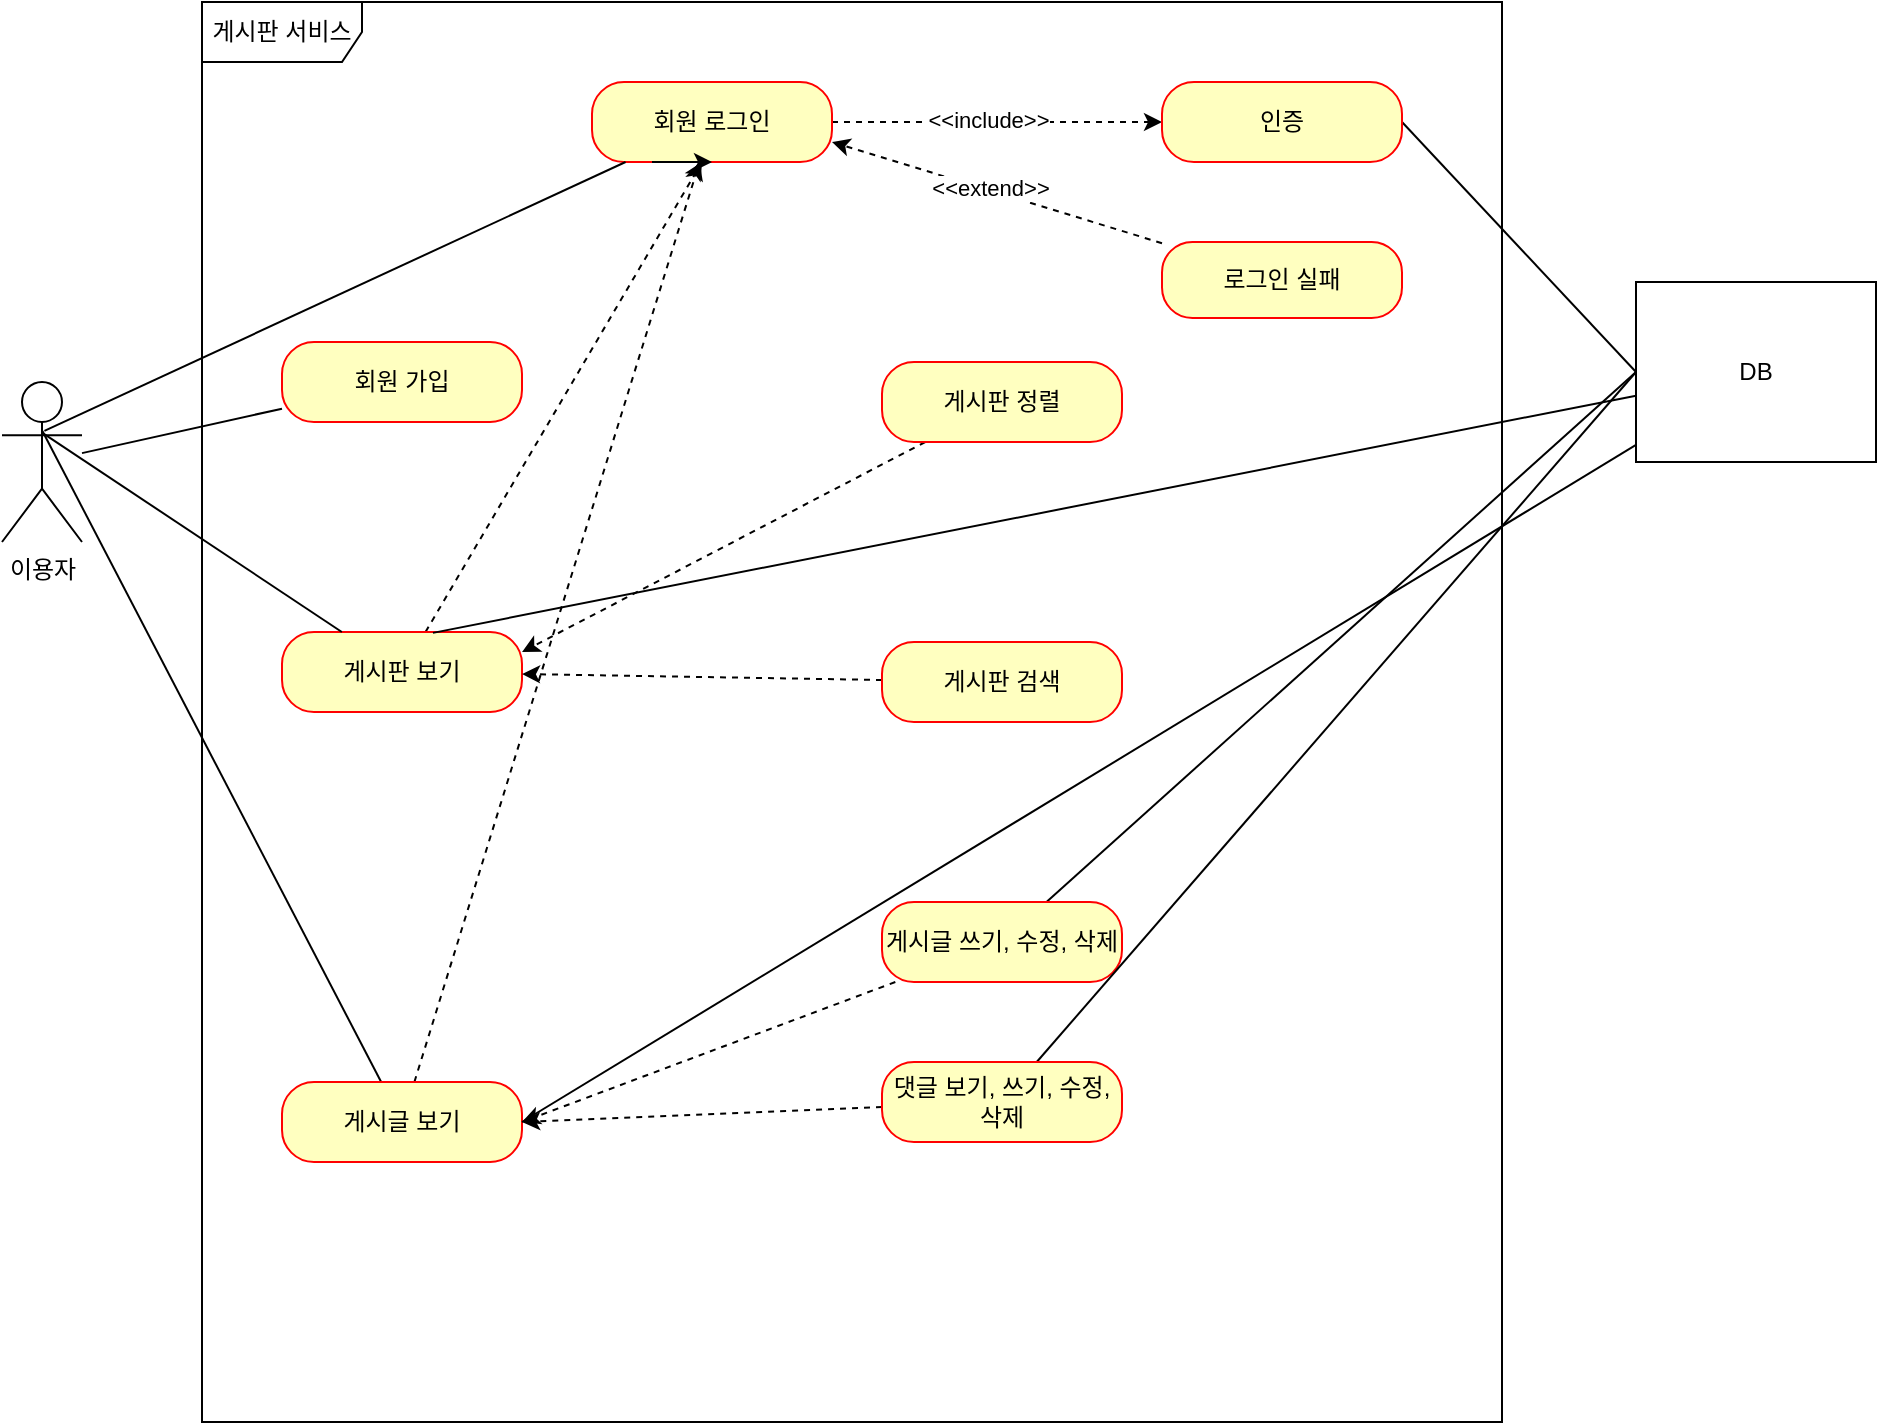 <mxfile version="21.8.0" type="github">
  <diagram name="페이지-1" id="Gm5ZMtCpNTPyibBY-xQk">
    <mxGraphModel dx="1841" dy="1036" grid="1" gridSize="10" guides="1" tooltips="1" connect="1" arrows="1" fold="1" page="1" pageScale="1" pageWidth="827" pageHeight="1169" math="0" shadow="0">
      <root>
        <mxCell id="0" />
        <mxCell id="1" parent="0" />
        <mxCell id="wt94SHeyuZAHFJZUm_wI-1" value="이용자" style="shape=umlActor;verticalLabelPosition=bottom;verticalAlign=top;html=1;" vertex="1" parent="1">
          <mxGeometry x="10" y="420" width="40" height="80" as="geometry" />
        </mxCell>
        <mxCell id="wt94SHeyuZAHFJZUm_wI-8" value="게시판 서비스" style="shape=umlFrame;whiteSpace=wrap;html=1;pointerEvents=0;width=80;height=30;" vertex="1" parent="1">
          <mxGeometry x="110" y="230" width="650" height="710" as="geometry" />
        </mxCell>
        <mxCell id="wt94SHeyuZAHFJZUm_wI-20" style="rounded=0;orthogonalLoop=1;jettySize=auto;html=1;endArrow=none;endFill=0;" edge="1" parent="1" source="wt94SHeyuZAHFJZUm_wI-9" target="wt94SHeyuZAHFJZUm_wI-1">
          <mxGeometry relative="1" as="geometry" />
        </mxCell>
        <mxCell id="wt94SHeyuZAHFJZUm_wI-9" value="회원 가입" style="rounded=1;whiteSpace=wrap;html=1;arcSize=40;fontColor=#000000;fillColor=#ffffc0;strokeColor=#ff0000;" vertex="1" parent="1">
          <mxGeometry x="150" y="400" width="120" height="40" as="geometry" />
        </mxCell>
        <mxCell id="wt94SHeyuZAHFJZUm_wI-32" style="rounded=0;orthogonalLoop=1;jettySize=auto;html=1;dashed=1;" edge="1" parent="1" source="wt94SHeyuZAHFJZUm_wI-11">
          <mxGeometry relative="1" as="geometry">
            <mxPoint x="360" y="310" as="targetPoint" />
          </mxGeometry>
        </mxCell>
        <mxCell id="wt94SHeyuZAHFJZUm_wI-11" value="게시판 보기" style="rounded=1;whiteSpace=wrap;html=1;arcSize=40;fontColor=#000000;fillColor=#ffffc0;strokeColor=#ff0000;" vertex="1" parent="1">
          <mxGeometry x="150" y="545" width="120" height="40" as="geometry" />
        </mxCell>
        <mxCell id="wt94SHeyuZAHFJZUm_wI-23" style="rounded=0;orthogonalLoop=1;jettySize=auto;html=1;endArrow=none;endFill=0;entryX=0.505;entryY=0.306;entryDx=0;entryDy=0;entryPerimeter=0;" edge="1" parent="1" source="wt94SHeyuZAHFJZUm_wI-12" target="wt94SHeyuZAHFJZUm_wI-1">
          <mxGeometry relative="1" as="geometry">
            <mxPoint x="60" y="490" as="targetPoint" />
          </mxGeometry>
        </mxCell>
        <mxCell id="wt94SHeyuZAHFJZUm_wI-33" style="rounded=0;orthogonalLoop=1;jettySize=auto;html=1;dashed=1;" edge="1" parent="1" source="wt94SHeyuZAHFJZUm_wI-12" target="wt94SHeyuZAHFJZUm_wI-13">
          <mxGeometry relative="1" as="geometry" />
        </mxCell>
        <mxCell id="wt94SHeyuZAHFJZUm_wI-12" value="게시글 보기" style="rounded=1;whiteSpace=wrap;html=1;arcSize=40;fontColor=#000000;fillColor=#ffffc0;strokeColor=#ff0000;" vertex="1" parent="1">
          <mxGeometry x="150" y="770" width="120" height="40" as="geometry" />
        </mxCell>
        <mxCell id="wt94SHeyuZAHFJZUm_wI-27" style="rounded=0;orthogonalLoop=1;jettySize=auto;html=1;endArrow=classic;endFill=1;dashed=1;" edge="1" parent="1" source="wt94SHeyuZAHFJZUm_wI-13" target="wt94SHeyuZAHFJZUm_wI-14">
          <mxGeometry relative="1" as="geometry" />
        </mxCell>
        <mxCell id="wt94SHeyuZAHFJZUm_wI-28" value="&amp;lt;&amp;lt;include&amp;gt;&amp;gt;" style="edgeLabel;html=1;align=center;verticalAlign=middle;resizable=0;points=[];" vertex="1" connectable="0" parent="wt94SHeyuZAHFJZUm_wI-27">
          <mxGeometry x="-0.052" y="1" relative="1" as="geometry">
            <mxPoint as="offset" />
          </mxGeometry>
        </mxCell>
        <mxCell id="wt94SHeyuZAHFJZUm_wI-13" value="회원 로그인" style="rounded=1;whiteSpace=wrap;html=1;arcSize=40;fontColor=#000000;fillColor=#ffffc0;strokeColor=#ff0000;" vertex="1" parent="1">
          <mxGeometry x="305" y="270" width="120" height="40" as="geometry" />
        </mxCell>
        <mxCell id="wt94SHeyuZAHFJZUm_wI-42" style="rounded=0;orthogonalLoop=1;jettySize=auto;html=1;entryX=0;entryY=0.5;entryDx=0;entryDy=0;endArrow=none;endFill=0;exitX=1;exitY=0.5;exitDx=0;exitDy=0;" edge="1" parent="1" source="wt94SHeyuZAHFJZUm_wI-14" target="wt94SHeyuZAHFJZUm_wI-40">
          <mxGeometry relative="1" as="geometry" />
        </mxCell>
        <mxCell id="wt94SHeyuZAHFJZUm_wI-14" value="인증" style="rounded=1;whiteSpace=wrap;html=1;arcSize=40;fontColor=#000000;fillColor=#ffffc0;strokeColor=#ff0000;" vertex="1" parent="1">
          <mxGeometry x="590" y="270" width="120" height="40" as="geometry" />
        </mxCell>
        <mxCell id="wt94SHeyuZAHFJZUm_wI-29" style="rounded=0;orthogonalLoop=1;jettySize=auto;html=1;strokeColor=none;" edge="1" parent="1" source="wt94SHeyuZAHFJZUm_wI-15" target="wt94SHeyuZAHFJZUm_wI-13">
          <mxGeometry relative="1" as="geometry" />
        </mxCell>
        <mxCell id="wt94SHeyuZAHFJZUm_wI-30" style="rounded=0;orthogonalLoop=1;jettySize=auto;html=1;entryX=1;entryY=0.75;entryDx=0;entryDy=0;dashed=1;" edge="1" parent="1" source="wt94SHeyuZAHFJZUm_wI-15" target="wt94SHeyuZAHFJZUm_wI-13">
          <mxGeometry relative="1" as="geometry" />
        </mxCell>
        <mxCell id="wt94SHeyuZAHFJZUm_wI-31" value="&amp;lt;&amp;lt;extend&amp;gt;&amp;gt;" style="edgeLabel;html=1;align=center;verticalAlign=middle;resizable=0;points=[];" vertex="1" connectable="0" parent="wt94SHeyuZAHFJZUm_wI-30">
          <mxGeometry x="0.047" y="-1" relative="1" as="geometry">
            <mxPoint as="offset" />
          </mxGeometry>
        </mxCell>
        <mxCell id="wt94SHeyuZAHFJZUm_wI-15" value="로그인 실패" style="rounded=1;whiteSpace=wrap;html=1;arcSize=40;fontColor=#000000;fillColor=#ffffc0;strokeColor=#ff0000;" vertex="1" parent="1">
          <mxGeometry x="590" y="350" width="120" height="38" as="geometry" />
        </mxCell>
        <mxCell id="wt94SHeyuZAHFJZUm_wI-36" style="rounded=0;orthogonalLoop=1;jettySize=auto;html=1;dashed=1;" edge="1" parent="1" source="wt94SHeyuZAHFJZUm_wI-16">
          <mxGeometry relative="1" as="geometry">
            <mxPoint x="270" y="555" as="targetPoint" />
          </mxGeometry>
        </mxCell>
        <mxCell id="wt94SHeyuZAHFJZUm_wI-16" value="게시판 정렬" style="rounded=1;whiteSpace=wrap;html=1;arcSize=40;fontColor=#000000;fillColor=#ffffc0;strokeColor=#ff0000;" vertex="1" parent="1">
          <mxGeometry x="450" y="410" width="120" height="40" as="geometry" />
        </mxCell>
        <mxCell id="wt94SHeyuZAHFJZUm_wI-37" style="rounded=0;orthogonalLoop=1;jettySize=auto;html=1;dashed=1;" edge="1" parent="1" source="wt94SHeyuZAHFJZUm_wI-17" target="wt94SHeyuZAHFJZUm_wI-11">
          <mxGeometry relative="1" as="geometry" />
        </mxCell>
        <mxCell id="wt94SHeyuZAHFJZUm_wI-17" value="게시판 검색" style="rounded=1;whiteSpace=wrap;html=1;arcSize=40;fontColor=#000000;fillColor=#ffffc0;strokeColor=#ff0000;" vertex="1" parent="1">
          <mxGeometry x="450" y="550" width="120" height="40" as="geometry" />
        </mxCell>
        <mxCell id="wt94SHeyuZAHFJZUm_wI-38" style="rounded=0;orthogonalLoop=1;jettySize=auto;html=1;entryX=1;entryY=0.5;entryDx=0;entryDy=0;dashed=1;" edge="1" parent="1" source="wt94SHeyuZAHFJZUm_wI-18" target="wt94SHeyuZAHFJZUm_wI-12">
          <mxGeometry relative="1" as="geometry" />
        </mxCell>
        <mxCell id="wt94SHeyuZAHFJZUm_wI-45" style="rounded=0;orthogonalLoop=1;jettySize=auto;html=1;entryX=0;entryY=0.5;entryDx=0;entryDy=0;endArrow=none;endFill=0;" edge="1" parent="1" source="wt94SHeyuZAHFJZUm_wI-18" target="wt94SHeyuZAHFJZUm_wI-40">
          <mxGeometry relative="1" as="geometry" />
        </mxCell>
        <mxCell id="wt94SHeyuZAHFJZUm_wI-18" value="게시글 쓰기, 수정, 삭제" style="rounded=1;whiteSpace=wrap;html=1;arcSize=40;fontColor=#000000;fillColor=#ffffc0;strokeColor=#ff0000;" vertex="1" parent="1">
          <mxGeometry x="450" y="680" width="120" height="40" as="geometry" />
        </mxCell>
        <mxCell id="wt94SHeyuZAHFJZUm_wI-39" style="rounded=0;orthogonalLoop=1;jettySize=auto;html=1;entryX=1;entryY=0.5;entryDx=0;entryDy=0;dashed=1;" edge="1" parent="1" source="wt94SHeyuZAHFJZUm_wI-19" target="wt94SHeyuZAHFJZUm_wI-12">
          <mxGeometry relative="1" as="geometry" />
        </mxCell>
        <mxCell id="wt94SHeyuZAHFJZUm_wI-46" style="rounded=0;orthogonalLoop=1;jettySize=auto;html=1;entryX=0;entryY=0.5;entryDx=0;entryDy=0;endArrow=none;endFill=0;" edge="1" parent="1" source="wt94SHeyuZAHFJZUm_wI-19" target="wt94SHeyuZAHFJZUm_wI-40">
          <mxGeometry relative="1" as="geometry" />
        </mxCell>
        <mxCell id="wt94SHeyuZAHFJZUm_wI-19" value="댓글 보기, 쓰기, 수정, &lt;br&gt;삭제" style="rounded=1;whiteSpace=wrap;html=1;arcSize=40;fontColor=#000000;fillColor=#ffffc0;strokeColor=#ff0000;" vertex="1" parent="1">
          <mxGeometry x="450" y="760" width="120" height="40" as="geometry" />
        </mxCell>
        <mxCell id="wt94SHeyuZAHFJZUm_wI-21" style="rounded=0;orthogonalLoop=1;jettySize=auto;html=1;entryX=0.53;entryY=0.306;entryDx=0;entryDy=0;entryPerimeter=0;endArrow=none;endFill=0;" edge="1" parent="1" source="wt94SHeyuZAHFJZUm_wI-13" target="wt94SHeyuZAHFJZUm_wI-1">
          <mxGeometry relative="1" as="geometry" />
        </mxCell>
        <mxCell id="wt94SHeyuZAHFJZUm_wI-22" style="rounded=0;orthogonalLoop=1;jettySize=auto;html=1;entryX=0.505;entryY=0.318;entryDx=0;entryDy=0;entryPerimeter=0;endArrow=none;endFill=0;" edge="1" parent="1" source="wt94SHeyuZAHFJZUm_wI-11" target="wt94SHeyuZAHFJZUm_wI-1">
          <mxGeometry relative="1" as="geometry" />
        </mxCell>
        <mxCell id="wt94SHeyuZAHFJZUm_wI-34" style="edgeStyle=orthogonalEdgeStyle;rounded=0;orthogonalLoop=1;jettySize=auto;html=1;exitX=0.25;exitY=1;exitDx=0;exitDy=0;entryX=0.5;entryY=1;entryDx=0;entryDy=0;" edge="1" parent="1" source="wt94SHeyuZAHFJZUm_wI-13" target="wt94SHeyuZAHFJZUm_wI-13">
          <mxGeometry relative="1" as="geometry" />
        </mxCell>
        <mxCell id="wt94SHeyuZAHFJZUm_wI-43" style="rounded=0;orthogonalLoop=1;jettySize=auto;html=1;entryX=0.629;entryY=0.011;entryDx=0;entryDy=0;endArrow=none;endFill=0;entryPerimeter=0;" edge="1" parent="1" source="wt94SHeyuZAHFJZUm_wI-40" target="wt94SHeyuZAHFJZUm_wI-11">
          <mxGeometry relative="1" as="geometry" />
        </mxCell>
        <mxCell id="wt94SHeyuZAHFJZUm_wI-44" style="rounded=0;orthogonalLoop=1;jettySize=auto;html=1;entryX=1;entryY=0.5;entryDx=0;entryDy=0;endArrow=none;endFill=0;" edge="1" parent="1" source="wt94SHeyuZAHFJZUm_wI-40" target="wt94SHeyuZAHFJZUm_wI-12">
          <mxGeometry relative="1" as="geometry" />
        </mxCell>
        <mxCell id="wt94SHeyuZAHFJZUm_wI-40" value="DB" style="html=1;dropTarget=0;whiteSpace=wrap;" vertex="1" parent="1">
          <mxGeometry x="827" y="370" width="120" height="90" as="geometry" />
        </mxCell>
      </root>
    </mxGraphModel>
  </diagram>
</mxfile>
